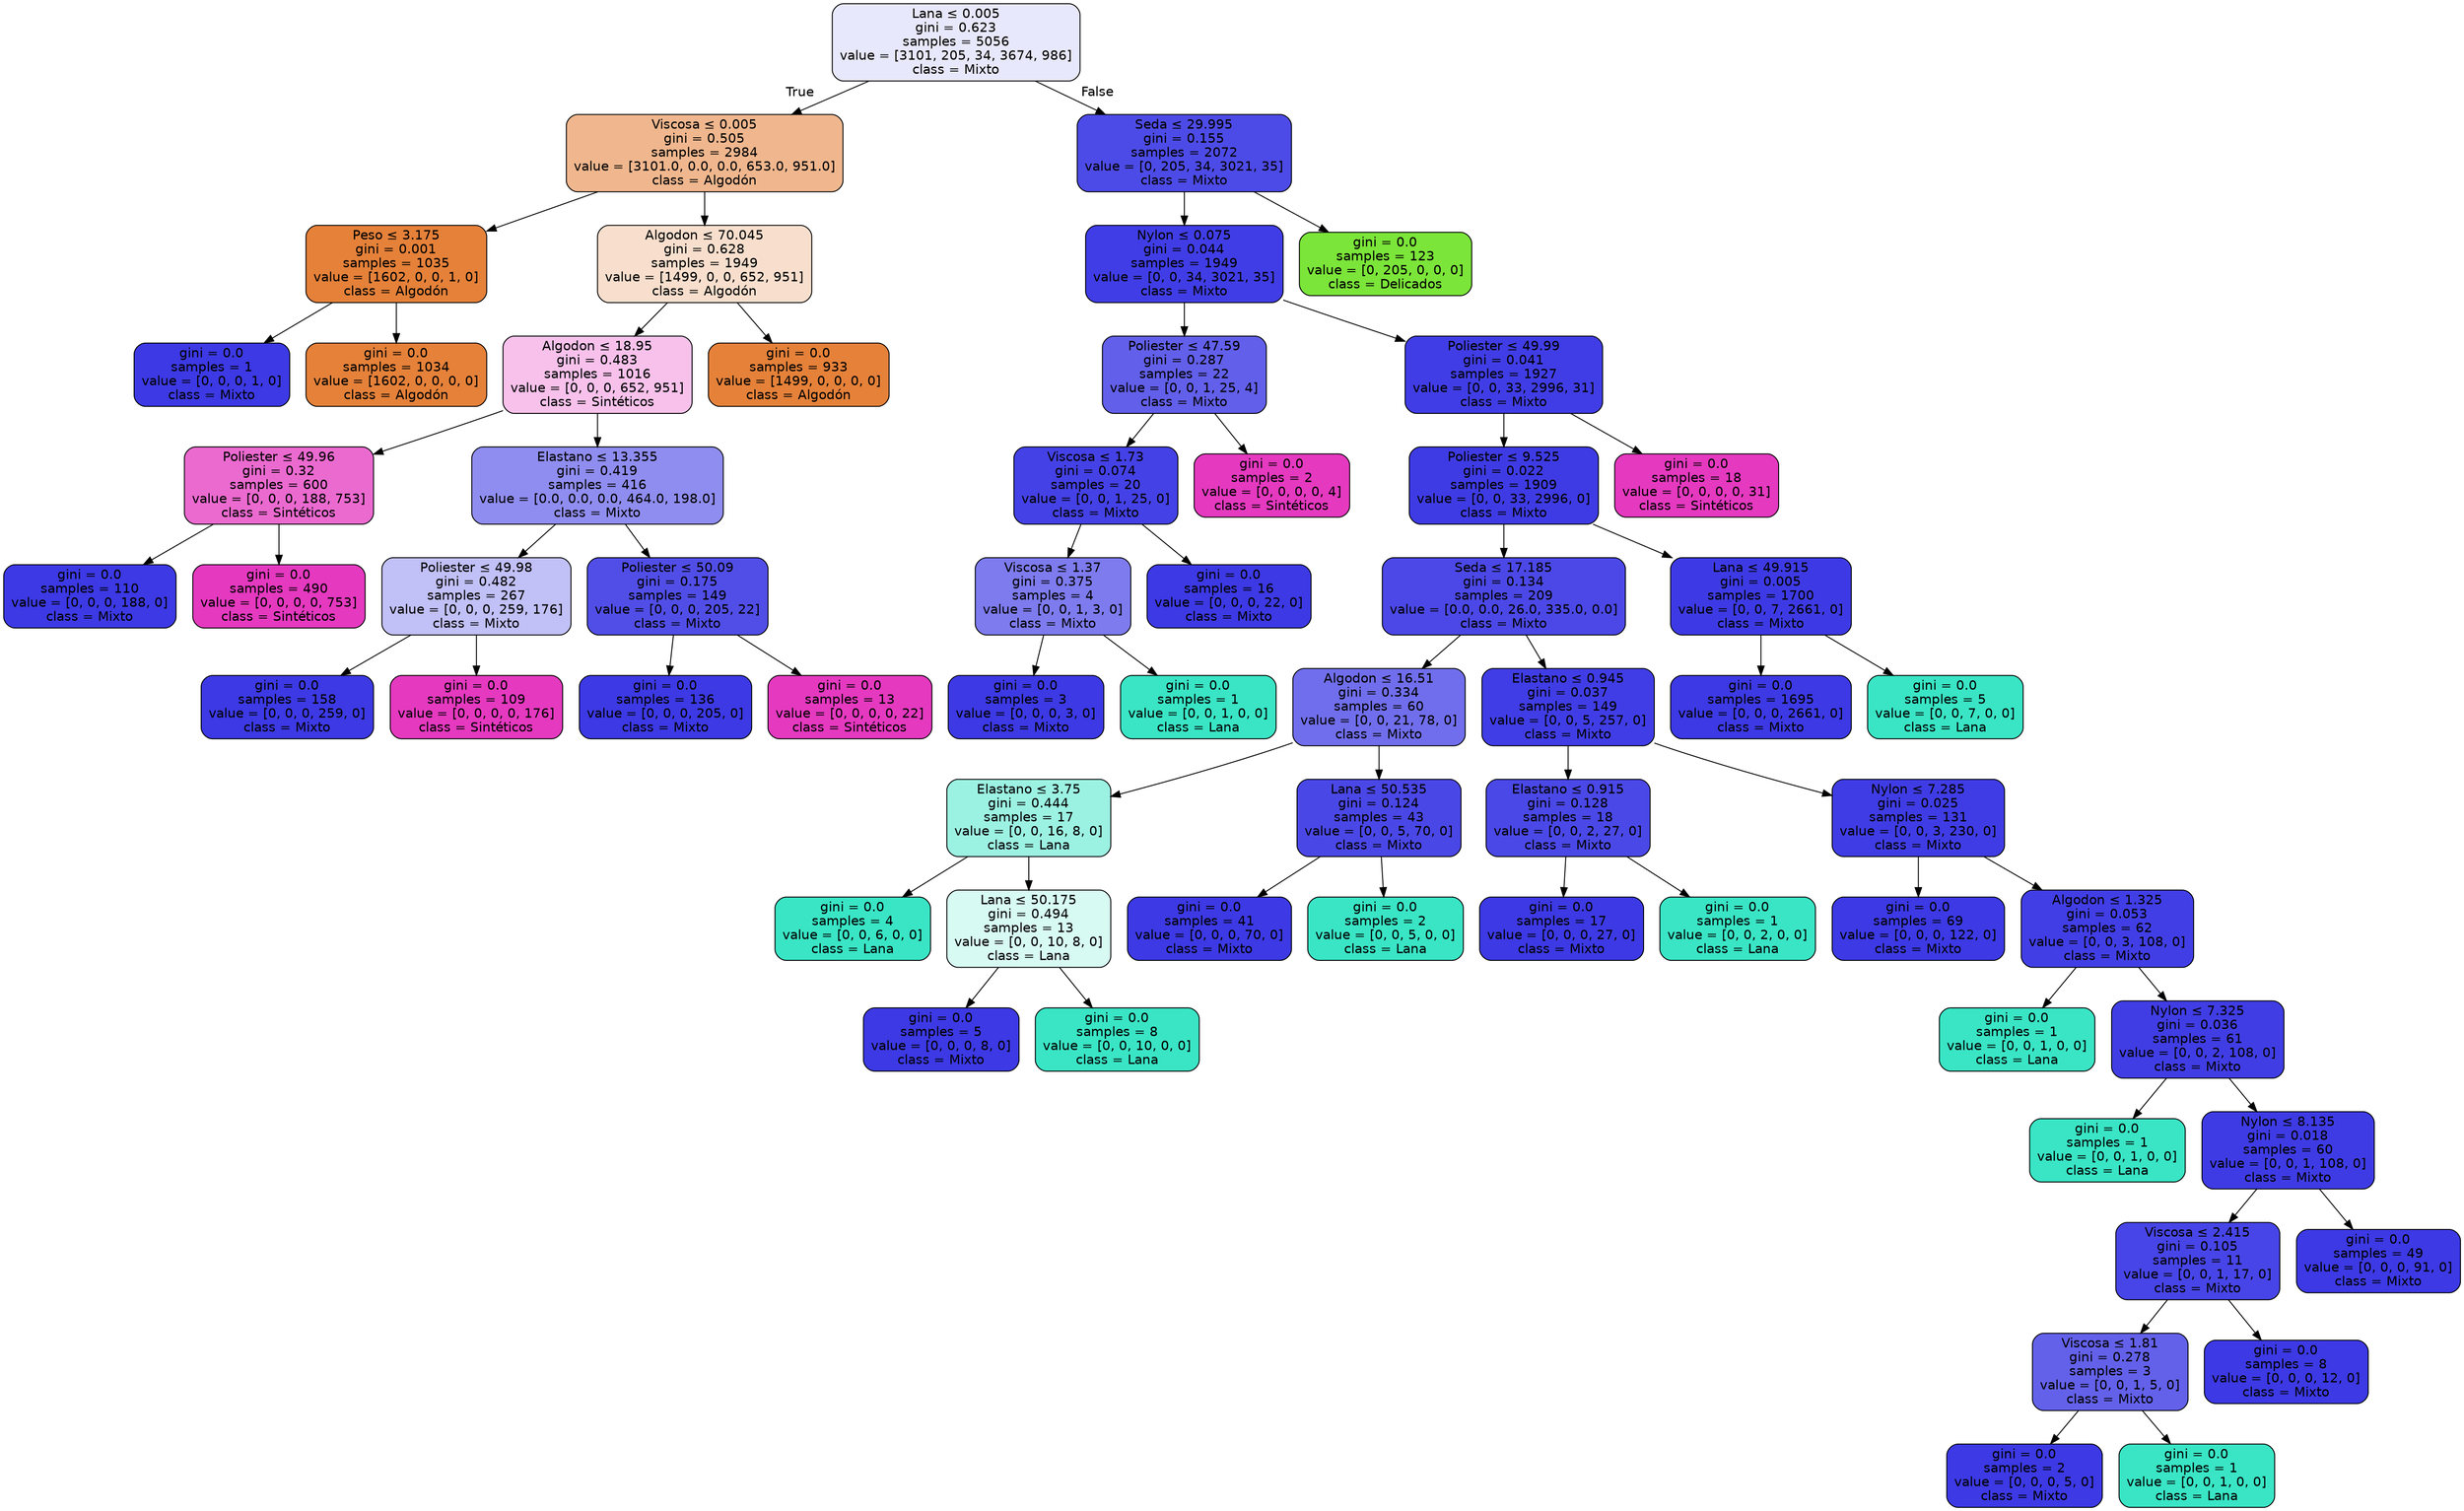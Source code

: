 digraph Tree {
node [shape=box, style="filled, rounded", color="black", fontname="helvetica"] ;
edge [fontname="helvetica"] ;
0 [label=<Lana &le; 0.005<br/>gini = 0.623<br/>samples = 5056<br/>value = [3101, 205, 34, 3674, 986]<br/>class = Mixto>, fillcolor="#e8e8fc"] ;
1 [label=<Viscosa &le; 0.005<br/>gini = 0.505<br/>samples = 2984<br/>value = [3101.0, 0.0, 0.0, 653.0, 951.0]<br/>class = Algodón>, fillcolor="#f0b78e"] ;
0 -> 1 [labeldistance=2.5, labelangle=45, headlabel="True"] ;
2 [label=<Peso &le; 3.175<br/>gini = 0.001<br/>samples = 1035<br/>value = [1602, 0, 0, 1, 0]<br/>class = Algodón>, fillcolor="#e58139"] ;
1 -> 2 ;
3 [label=<gini = 0.0<br/>samples = 1<br/>value = [0, 0, 0, 1, 0]<br/>class = Mixto>, fillcolor="#3c39e5"] ;
2 -> 3 ;
4 [label=<gini = 0.0<br/>samples = 1034<br/>value = [1602, 0, 0, 0, 0]<br/>class = Algodón>, fillcolor="#e58139"] ;
2 -> 4 ;
5 [label=<Algodon &le; 70.045<br/>gini = 0.628<br/>samples = 1949<br/>value = [1499, 0, 0, 652, 951]<br/>class = Algodón>, fillcolor="#f8dfcd"] ;
1 -> 5 ;
6 [label=<Algodon &le; 18.95<br/>gini = 0.483<br/>samples = 1016<br/>value = [0, 0, 0, 652, 951]<br/>class = Sintéticos>, fillcolor="#f7c1eb"] ;
5 -> 6 ;
7 [label=<Poliester &le; 49.96<br/>gini = 0.32<br/>samples = 600<br/>value = [0, 0, 0, 188, 753]<br/>class = Sintéticos>, fillcolor="#eb6ad0"] ;
6 -> 7 ;
8 [label=<gini = 0.0<br/>samples = 110<br/>value = [0, 0, 0, 188, 0]<br/>class = Mixto>, fillcolor="#3c39e5"] ;
7 -> 8 ;
9 [label=<gini = 0.0<br/>samples = 490<br/>value = [0, 0, 0, 0, 753]<br/>class = Sintéticos>, fillcolor="#e539c0"] ;
7 -> 9 ;
10 [label=<Elastano &le; 13.355<br/>gini = 0.419<br/>samples = 416<br/>value = [0.0, 0.0, 0.0, 464.0, 198.0]<br/>class = Mixto>, fillcolor="#8f8df0"] ;
6 -> 10 ;
11 [label=<Poliester &le; 49.98<br/>gini = 0.482<br/>samples = 267<br/>value = [0, 0, 0, 259, 176]<br/>class = Mixto>, fillcolor="#c1c0f7"] ;
10 -> 11 ;
12 [label=<gini = 0.0<br/>samples = 158<br/>value = [0, 0, 0, 259, 0]<br/>class = Mixto>, fillcolor="#3c39e5"] ;
11 -> 12 ;
13 [label=<gini = 0.0<br/>samples = 109<br/>value = [0, 0, 0, 0, 176]<br/>class = Sintéticos>, fillcolor="#e539c0"] ;
11 -> 13 ;
14 [label=<Poliester &le; 50.09<br/>gini = 0.175<br/>samples = 149<br/>value = [0, 0, 0, 205, 22]<br/>class = Mixto>, fillcolor="#514ee8"] ;
10 -> 14 ;
15 [label=<gini = 0.0<br/>samples = 136<br/>value = [0, 0, 0, 205, 0]<br/>class = Mixto>, fillcolor="#3c39e5"] ;
14 -> 15 ;
16 [label=<gini = 0.0<br/>samples = 13<br/>value = [0, 0, 0, 0, 22]<br/>class = Sintéticos>, fillcolor="#e539c0"] ;
14 -> 16 ;
17 [label=<gini = 0.0<br/>samples = 933<br/>value = [1499, 0, 0, 0, 0]<br/>class = Algodón>, fillcolor="#e58139"] ;
5 -> 17 ;
18 [label=<Seda &le; 29.995<br/>gini = 0.155<br/>samples = 2072<br/>value = [0, 205, 34, 3021, 35]<br/>class = Mixto>, fillcolor="#4d4be7"] ;
0 -> 18 [labeldistance=2.5, labelangle=-45, headlabel="False"] ;
19 [label=<Nylon &le; 0.075<br/>gini = 0.044<br/>samples = 1949<br/>value = [0, 0, 34, 3021, 35]<br/>class = Mixto>, fillcolor="#403de6"] ;
18 -> 19 ;
20 [label=<Poliester &le; 47.59<br/>gini = 0.287<br/>samples = 22<br/>value = [0, 0, 1, 25, 4]<br/>class = Mixto>, fillcolor="#625fea"] ;
19 -> 20 ;
21 [label=<Viscosa &le; 1.73<br/>gini = 0.074<br/>samples = 20<br/>value = [0, 0, 1, 25, 0]<br/>class = Mixto>, fillcolor="#4441e6"] ;
20 -> 21 ;
22 [label=<Viscosa &le; 1.37<br/>gini = 0.375<br/>samples = 4<br/>value = [0, 0, 1, 3, 0]<br/>class = Mixto>, fillcolor="#7d7bee"] ;
21 -> 22 ;
23 [label=<gini = 0.0<br/>samples = 3<br/>value = [0, 0, 0, 3, 0]<br/>class = Mixto>, fillcolor="#3c39e5"] ;
22 -> 23 ;
24 [label=<gini = 0.0<br/>samples = 1<br/>value = [0, 0, 1, 0, 0]<br/>class = Lana>, fillcolor="#39e5c5"] ;
22 -> 24 ;
25 [label=<gini = 0.0<br/>samples = 16<br/>value = [0, 0, 0, 22, 0]<br/>class = Mixto>, fillcolor="#3c39e5"] ;
21 -> 25 ;
26 [label=<gini = 0.0<br/>samples = 2<br/>value = [0, 0, 0, 0, 4]<br/>class = Sintéticos>, fillcolor="#e539c0"] ;
20 -> 26 ;
27 [label=<Poliester &le; 49.99<br/>gini = 0.041<br/>samples = 1927<br/>value = [0, 0, 33, 2996, 31]<br/>class = Mixto>, fillcolor="#403de6"] ;
19 -> 27 ;
28 [label=<Poliester &le; 9.525<br/>gini = 0.022<br/>samples = 1909<br/>value = [0, 0, 33, 2996, 0]<br/>class = Mixto>, fillcolor="#3e3be5"] ;
27 -> 28 ;
29 [label=<Seda &le; 17.185<br/>gini = 0.134<br/>samples = 209<br/>value = [0.0, 0.0, 26.0, 335.0, 0.0]<br/>class = Mixto>, fillcolor="#4b48e7"] ;
28 -> 29 ;
30 [label=<Algodon &le; 16.51<br/>gini = 0.334<br/>samples = 60<br/>value = [0, 0, 21, 78, 0]<br/>class = Mixto>, fillcolor="#706eec"] ;
29 -> 30 ;
31 [label=<Elastano &le; 3.75<br/>gini = 0.444<br/>samples = 17<br/>value = [0, 0, 16, 8, 0]<br/>class = Lana>, fillcolor="#9cf2e2"] ;
30 -> 31 ;
32 [label=<gini = 0.0<br/>samples = 4<br/>value = [0, 0, 6, 0, 0]<br/>class = Lana>, fillcolor="#39e5c5"] ;
31 -> 32 ;
33 [label=<Lana &le; 50.175<br/>gini = 0.494<br/>samples = 13<br/>value = [0, 0, 10, 8, 0]<br/>class = Lana>, fillcolor="#d7faf3"] ;
31 -> 33 ;
34 [label=<gini = 0.0<br/>samples = 5<br/>value = [0, 0, 0, 8, 0]<br/>class = Mixto>, fillcolor="#3c39e5"] ;
33 -> 34 ;
35 [label=<gini = 0.0<br/>samples = 8<br/>value = [0, 0, 10, 0, 0]<br/>class = Lana>, fillcolor="#39e5c5"] ;
33 -> 35 ;
36 [label=<Lana &le; 50.535<br/>gini = 0.124<br/>samples = 43<br/>value = [0, 0, 5, 70, 0]<br/>class = Mixto>, fillcolor="#4a47e7"] ;
30 -> 36 ;
37 [label=<gini = 0.0<br/>samples = 41<br/>value = [0, 0, 0, 70, 0]<br/>class = Mixto>, fillcolor="#3c39e5"] ;
36 -> 37 ;
38 [label=<gini = 0.0<br/>samples = 2<br/>value = [0, 0, 5, 0, 0]<br/>class = Lana>, fillcolor="#39e5c5"] ;
36 -> 38 ;
39 [label=<Elastano &le; 0.945<br/>gini = 0.037<br/>samples = 149<br/>value = [0, 0, 5, 257, 0]<br/>class = Mixto>, fillcolor="#403de6"] ;
29 -> 39 ;
40 [label=<Elastano &le; 0.915<br/>gini = 0.128<br/>samples = 18<br/>value = [0, 0, 2, 27, 0]<br/>class = Mixto>, fillcolor="#4a48e7"] ;
39 -> 40 ;
41 [label=<gini = 0.0<br/>samples = 17<br/>value = [0, 0, 0, 27, 0]<br/>class = Mixto>, fillcolor="#3c39e5"] ;
40 -> 41 ;
42 [label=<gini = 0.0<br/>samples = 1<br/>value = [0, 0, 2, 0, 0]<br/>class = Lana>, fillcolor="#39e5c5"] ;
40 -> 42 ;
43 [label=<Nylon &le; 7.285<br/>gini = 0.025<br/>samples = 131<br/>value = [0, 0, 3, 230, 0]<br/>class = Mixto>, fillcolor="#3f3ce5"] ;
39 -> 43 ;
44 [label=<gini = 0.0<br/>samples = 69<br/>value = [0, 0, 0, 122, 0]<br/>class = Mixto>, fillcolor="#3c39e5"] ;
43 -> 44 ;
45 [label=<Algodon &le; 1.325<br/>gini = 0.053<br/>samples = 62<br/>value = [0, 0, 3, 108, 0]<br/>class = Mixto>, fillcolor="#413ee6"] ;
43 -> 45 ;
46 [label=<gini = 0.0<br/>samples = 1<br/>value = [0, 0, 1, 0, 0]<br/>class = Lana>, fillcolor="#39e5c5"] ;
45 -> 46 ;
47 [label=<Nylon &le; 7.325<br/>gini = 0.036<br/>samples = 61<br/>value = [0, 0, 2, 108, 0]<br/>class = Mixto>, fillcolor="#403de5"] ;
45 -> 47 ;
48 [label=<gini = 0.0<br/>samples = 1<br/>value = [0, 0, 1, 0, 0]<br/>class = Lana>, fillcolor="#39e5c5"] ;
47 -> 48 ;
49 [label=<Nylon &le; 8.135<br/>gini = 0.018<br/>samples = 60<br/>value = [0, 0, 1, 108, 0]<br/>class = Mixto>, fillcolor="#3e3be5"] ;
47 -> 49 ;
50 [label=<Viscosa &le; 2.415<br/>gini = 0.105<br/>samples = 11<br/>value = [0, 0, 1, 17, 0]<br/>class = Mixto>, fillcolor="#4745e7"] ;
49 -> 50 ;
51 [label=<Viscosa &le; 1.81<br/>gini = 0.278<br/>samples = 3<br/>value = [0, 0, 1, 5, 0]<br/>class = Mixto>, fillcolor="#6361ea"] ;
50 -> 51 ;
52 [label=<gini = 0.0<br/>samples = 2<br/>value = [0, 0, 0, 5, 0]<br/>class = Mixto>, fillcolor="#3c39e5"] ;
51 -> 52 ;
53 [label=<gini = 0.0<br/>samples = 1<br/>value = [0, 0, 1, 0, 0]<br/>class = Lana>, fillcolor="#39e5c5"] ;
51 -> 53 ;
54 [label=<gini = 0.0<br/>samples = 8<br/>value = [0, 0, 0, 12, 0]<br/>class = Mixto>, fillcolor="#3c39e5"] ;
50 -> 54 ;
55 [label=<gini = 0.0<br/>samples = 49<br/>value = [0, 0, 0, 91, 0]<br/>class = Mixto>, fillcolor="#3c39e5"] ;
49 -> 55 ;
56 [label=<Lana &le; 49.915<br/>gini = 0.005<br/>samples = 1700<br/>value = [0, 0, 7, 2661, 0]<br/>class = Mixto>, fillcolor="#3d3ae5"] ;
28 -> 56 ;
57 [label=<gini = 0.0<br/>samples = 1695<br/>value = [0, 0, 0, 2661, 0]<br/>class = Mixto>, fillcolor="#3c39e5"] ;
56 -> 57 ;
58 [label=<gini = 0.0<br/>samples = 5<br/>value = [0, 0, 7, 0, 0]<br/>class = Lana>, fillcolor="#39e5c5"] ;
56 -> 58 ;
59 [label=<gini = 0.0<br/>samples = 18<br/>value = [0, 0, 0, 0, 31]<br/>class = Sintéticos>, fillcolor="#e539c0"] ;
27 -> 59 ;
60 [label=<gini = 0.0<br/>samples = 123<br/>value = [0, 205, 0, 0, 0]<br/>class = Delicados>, fillcolor="#7be539"] ;
18 -> 60 ;
}